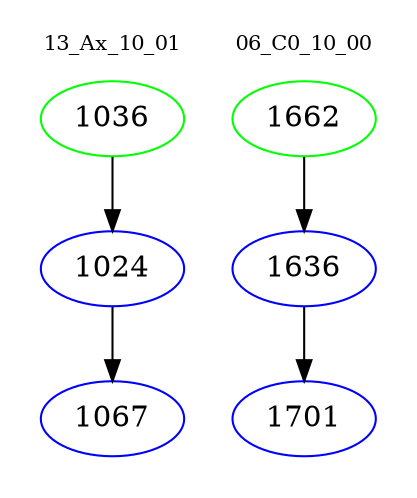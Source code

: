 digraph{
subgraph cluster_0 {
color = white
label = "13_Ax_10_01";
fontsize=10;
T0_1036 [label="1036", color="green"]
T0_1036 -> T0_1024 [color="black"]
T0_1024 [label="1024", color="blue"]
T0_1024 -> T0_1067 [color="black"]
T0_1067 [label="1067", color="blue"]
}
subgraph cluster_1 {
color = white
label = "06_C0_10_00";
fontsize=10;
T1_1662 [label="1662", color="green"]
T1_1662 -> T1_1636 [color="black"]
T1_1636 [label="1636", color="blue"]
T1_1636 -> T1_1701 [color="black"]
T1_1701 [label="1701", color="blue"]
}
}
